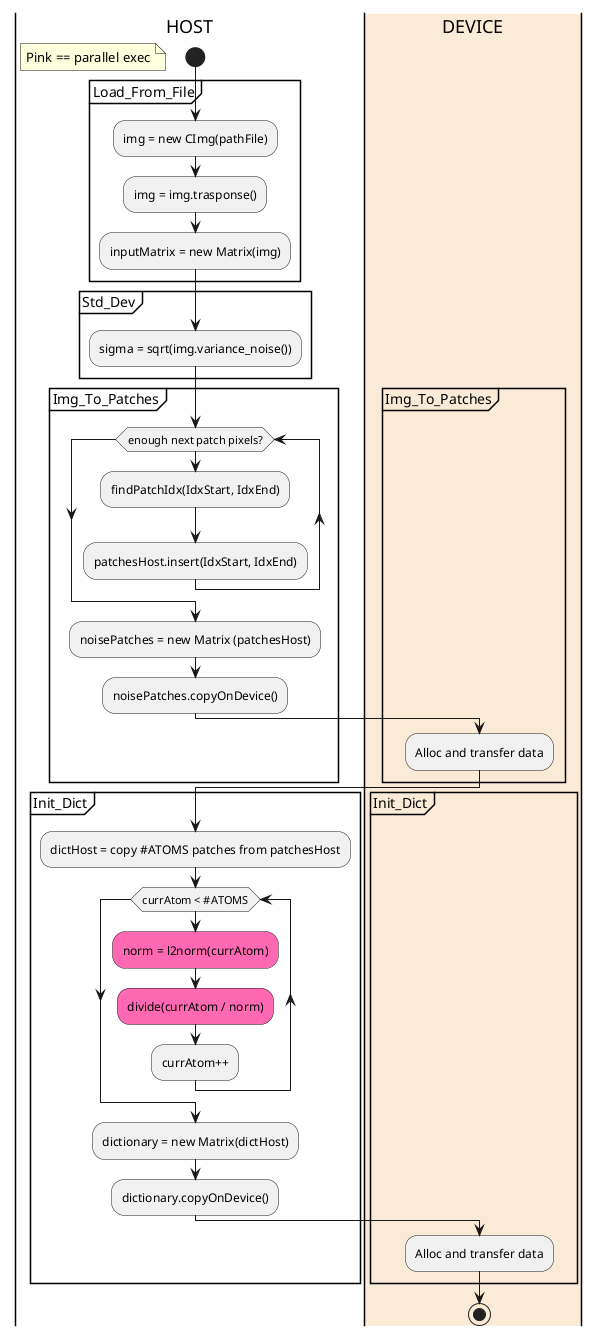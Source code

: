 @startuml InitializationDiagram
|HOST|
start
floating note: Pink == parallel exec

partition Load_From_File {
    :img = new CImg(pathFile);
    :img = img.trasponse();
    :inputMatrix = new Matrix(img); 
}

partition Std_Dev {
    :sigma = sqrt(img.variance_noise());
}
partition Img_To_Patches {
    while (enough next patch pixels?)
        :findPatchIdx(IdxStart, IdxEnd);
        :patchesHost.insert(IdxStart, IdxEnd);
    endwhile
    :noisePatches = new Matrix (patchesHost);
    :noisePatches.copyOnDevice();
    |#AntiqueWhite|DEVICE|
    :Alloc and transfer data;
}

partition Init_Dict {
    |HOST|
    :dictHost = copy #ATOMS patches from patchesHost;
    while (currAtom < #ATOMS)
            #HotPink:norm = l2norm(currAtom);
            #HotPink:divide(currAtom / norm);
            :currAtom++;
    endwhile
    :dictionary = new Matrix(dictHost);
    :dictionary.copyOnDevice();
    |#AntiqueWhite|DEVICE|
    :Alloc and transfer data;
}
stop

@enduml
